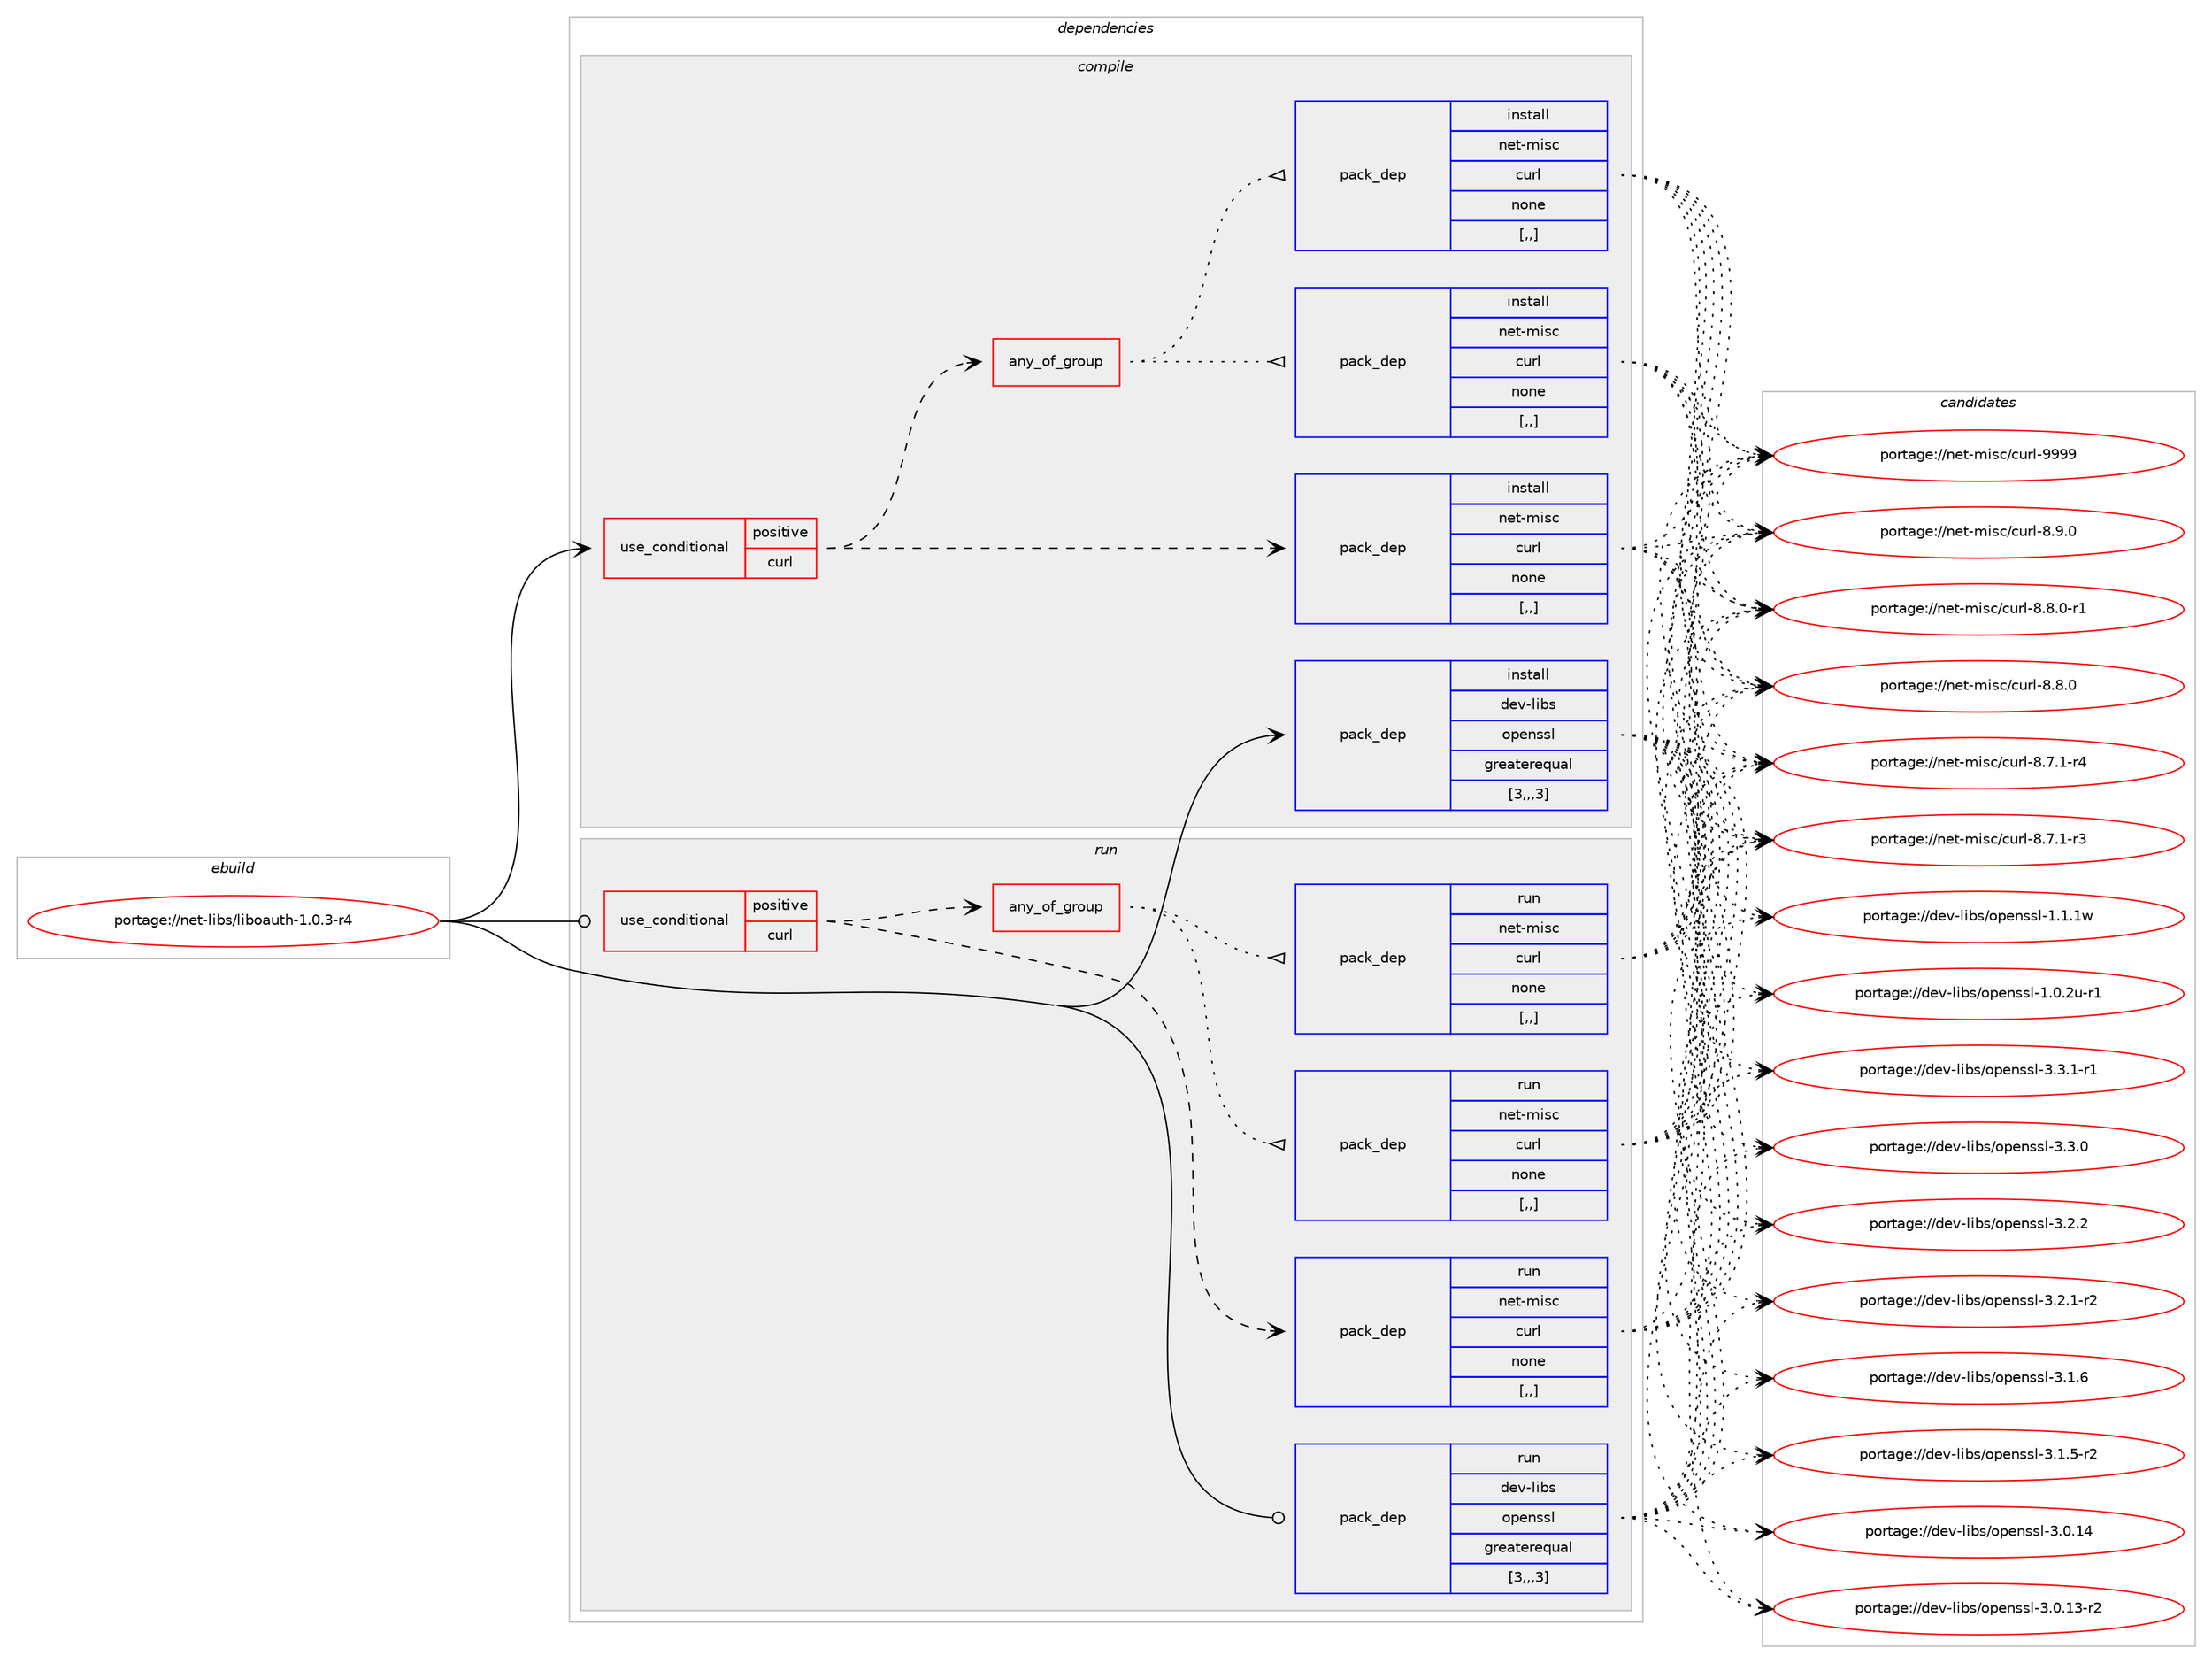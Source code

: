 digraph prolog {

# *************
# Graph options
# *************

newrank=true;
concentrate=true;
compound=true;
graph [rankdir=LR,fontname=Helvetica,fontsize=10,ranksep=1.5];#, ranksep=2.5, nodesep=0.2];
edge  [arrowhead=vee];
node  [fontname=Helvetica,fontsize=10];

# **********
# The ebuild
# **********

subgraph cluster_leftcol {
color=gray;
label=<<i>ebuild</i>>;
id [label="portage://net-libs/liboauth-1.0.3-r4", color=red, width=4, href="../net-libs/liboauth-1.0.3-r4.svg"];
}

# ****************
# The dependencies
# ****************

subgraph cluster_midcol {
color=gray;
label=<<i>dependencies</i>>;
subgraph cluster_compile {
fillcolor="#eeeeee";
style=filled;
label=<<i>compile</i>>;
subgraph cond93691 {
dependency359537 [label=<<TABLE BORDER="0" CELLBORDER="1" CELLSPACING="0" CELLPADDING="4"><TR><TD ROWSPAN="3" CELLPADDING="10">use_conditional</TD></TR><TR><TD>positive</TD></TR><TR><TD>curl</TD></TR></TABLE>>, shape=none, color=red];
subgraph pack263198 {
dependency359538 [label=<<TABLE BORDER="0" CELLBORDER="1" CELLSPACING="0" CELLPADDING="4" WIDTH="220"><TR><TD ROWSPAN="6" CELLPADDING="30">pack_dep</TD></TR><TR><TD WIDTH="110">install</TD></TR><TR><TD>net-misc</TD></TR><TR><TD>curl</TD></TR><TR><TD>none</TD></TR><TR><TD>[,,]</TD></TR></TABLE>>, shape=none, color=blue];
}
dependency359537:e -> dependency359538:w [weight=20,style="dashed",arrowhead="vee"];
subgraph any2459 {
dependency359539 [label=<<TABLE BORDER="0" CELLBORDER="1" CELLSPACING="0" CELLPADDING="4"><TR><TD CELLPADDING="10">any_of_group</TD></TR></TABLE>>, shape=none, color=red];subgraph pack263199 {
dependency359540 [label=<<TABLE BORDER="0" CELLBORDER="1" CELLSPACING="0" CELLPADDING="4" WIDTH="220"><TR><TD ROWSPAN="6" CELLPADDING="30">pack_dep</TD></TR><TR><TD WIDTH="110">install</TD></TR><TR><TD>net-misc</TD></TR><TR><TD>curl</TD></TR><TR><TD>none</TD></TR><TR><TD>[,,]</TD></TR></TABLE>>, shape=none, color=blue];
}
dependency359539:e -> dependency359540:w [weight=20,style="dotted",arrowhead="oinv"];
subgraph pack263200 {
dependency359541 [label=<<TABLE BORDER="0" CELLBORDER="1" CELLSPACING="0" CELLPADDING="4" WIDTH="220"><TR><TD ROWSPAN="6" CELLPADDING="30">pack_dep</TD></TR><TR><TD WIDTH="110">install</TD></TR><TR><TD>net-misc</TD></TR><TR><TD>curl</TD></TR><TR><TD>none</TD></TR><TR><TD>[,,]</TD></TR></TABLE>>, shape=none, color=blue];
}
dependency359539:e -> dependency359541:w [weight=20,style="dotted",arrowhead="oinv"];
}
dependency359537:e -> dependency359539:w [weight=20,style="dashed",arrowhead="vee"];
}
id:e -> dependency359537:w [weight=20,style="solid",arrowhead="vee"];
subgraph pack263201 {
dependency359542 [label=<<TABLE BORDER="0" CELLBORDER="1" CELLSPACING="0" CELLPADDING="4" WIDTH="220"><TR><TD ROWSPAN="6" CELLPADDING="30">pack_dep</TD></TR><TR><TD WIDTH="110">install</TD></TR><TR><TD>dev-libs</TD></TR><TR><TD>openssl</TD></TR><TR><TD>greaterequal</TD></TR><TR><TD>[3,,,3]</TD></TR></TABLE>>, shape=none, color=blue];
}
id:e -> dependency359542:w [weight=20,style="solid",arrowhead="vee"];
}
subgraph cluster_compileandrun {
fillcolor="#eeeeee";
style=filled;
label=<<i>compile and run</i>>;
}
subgraph cluster_run {
fillcolor="#eeeeee";
style=filled;
label=<<i>run</i>>;
subgraph cond93692 {
dependency359543 [label=<<TABLE BORDER="0" CELLBORDER="1" CELLSPACING="0" CELLPADDING="4"><TR><TD ROWSPAN="3" CELLPADDING="10">use_conditional</TD></TR><TR><TD>positive</TD></TR><TR><TD>curl</TD></TR></TABLE>>, shape=none, color=red];
subgraph pack263202 {
dependency359544 [label=<<TABLE BORDER="0" CELLBORDER="1" CELLSPACING="0" CELLPADDING="4" WIDTH="220"><TR><TD ROWSPAN="6" CELLPADDING="30">pack_dep</TD></TR><TR><TD WIDTH="110">run</TD></TR><TR><TD>net-misc</TD></TR><TR><TD>curl</TD></TR><TR><TD>none</TD></TR><TR><TD>[,,]</TD></TR></TABLE>>, shape=none, color=blue];
}
dependency359543:e -> dependency359544:w [weight=20,style="dashed",arrowhead="vee"];
subgraph any2460 {
dependency359545 [label=<<TABLE BORDER="0" CELLBORDER="1" CELLSPACING="0" CELLPADDING="4"><TR><TD CELLPADDING="10">any_of_group</TD></TR></TABLE>>, shape=none, color=red];subgraph pack263203 {
dependency359546 [label=<<TABLE BORDER="0" CELLBORDER="1" CELLSPACING="0" CELLPADDING="4" WIDTH="220"><TR><TD ROWSPAN="6" CELLPADDING="30">pack_dep</TD></TR><TR><TD WIDTH="110">run</TD></TR><TR><TD>net-misc</TD></TR><TR><TD>curl</TD></TR><TR><TD>none</TD></TR><TR><TD>[,,]</TD></TR></TABLE>>, shape=none, color=blue];
}
dependency359545:e -> dependency359546:w [weight=20,style="dotted",arrowhead="oinv"];
subgraph pack263204 {
dependency359547 [label=<<TABLE BORDER="0" CELLBORDER="1" CELLSPACING="0" CELLPADDING="4" WIDTH="220"><TR><TD ROWSPAN="6" CELLPADDING="30">pack_dep</TD></TR><TR><TD WIDTH="110">run</TD></TR><TR><TD>net-misc</TD></TR><TR><TD>curl</TD></TR><TR><TD>none</TD></TR><TR><TD>[,,]</TD></TR></TABLE>>, shape=none, color=blue];
}
dependency359545:e -> dependency359547:w [weight=20,style="dotted",arrowhead="oinv"];
}
dependency359543:e -> dependency359545:w [weight=20,style="dashed",arrowhead="vee"];
}
id:e -> dependency359543:w [weight=20,style="solid",arrowhead="odot"];
subgraph pack263205 {
dependency359548 [label=<<TABLE BORDER="0" CELLBORDER="1" CELLSPACING="0" CELLPADDING="4" WIDTH="220"><TR><TD ROWSPAN="6" CELLPADDING="30">pack_dep</TD></TR><TR><TD WIDTH="110">run</TD></TR><TR><TD>dev-libs</TD></TR><TR><TD>openssl</TD></TR><TR><TD>greaterequal</TD></TR><TR><TD>[3,,,3]</TD></TR></TABLE>>, shape=none, color=blue];
}
id:e -> dependency359548:w [weight=20,style="solid",arrowhead="odot"];
}
}

# **************
# The candidates
# **************

subgraph cluster_choices {
rank=same;
color=gray;
label=<<i>candidates</i>>;

subgraph choice263198 {
color=black;
nodesep=1;
choice110101116451091051159947991171141084557575757 [label="portage://net-misc/curl-9999", color=red, width=4,href="../net-misc/curl-9999.svg"];
choice11010111645109105115994799117114108455646574648 [label="portage://net-misc/curl-8.9.0", color=red, width=4,href="../net-misc/curl-8.9.0.svg"];
choice110101116451091051159947991171141084556465646484511449 [label="portage://net-misc/curl-8.8.0-r1", color=red, width=4,href="../net-misc/curl-8.8.0-r1.svg"];
choice11010111645109105115994799117114108455646564648 [label="portage://net-misc/curl-8.8.0", color=red, width=4,href="../net-misc/curl-8.8.0.svg"];
choice110101116451091051159947991171141084556465546494511452 [label="portage://net-misc/curl-8.7.1-r4", color=red, width=4,href="../net-misc/curl-8.7.1-r4.svg"];
choice110101116451091051159947991171141084556465546494511451 [label="portage://net-misc/curl-8.7.1-r3", color=red, width=4,href="../net-misc/curl-8.7.1-r3.svg"];
dependency359538:e -> choice110101116451091051159947991171141084557575757:w [style=dotted,weight="100"];
dependency359538:e -> choice11010111645109105115994799117114108455646574648:w [style=dotted,weight="100"];
dependency359538:e -> choice110101116451091051159947991171141084556465646484511449:w [style=dotted,weight="100"];
dependency359538:e -> choice11010111645109105115994799117114108455646564648:w [style=dotted,weight="100"];
dependency359538:e -> choice110101116451091051159947991171141084556465546494511452:w [style=dotted,weight="100"];
dependency359538:e -> choice110101116451091051159947991171141084556465546494511451:w [style=dotted,weight="100"];
}
subgraph choice263199 {
color=black;
nodesep=1;
choice110101116451091051159947991171141084557575757 [label="portage://net-misc/curl-9999", color=red, width=4,href="../net-misc/curl-9999.svg"];
choice11010111645109105115994799117114108455646574648 [label="portage://net-misc/curl-8.9.0", color=red, width=4,href="../net-misc/curl-8.9.0.svg"];
choice110101116451091051159947991171141084556465646484511449 [label="portage://net-misc/curl-8.8.0-r1", color=red, width=4,href="../net-misc/curl-8.8.0-r1.svg"];
choice11010111645109105115994799117114108455646564648 [label="portage://net-misc/curl-8.8.0", color=red, width=4,href="../net-misc/curl-8.8.0.svg"];
choice110101116451091051159947991171141084556465546494511452 [label="portage://net-misc/curl-8.7.1-r4", color=red, width=4,href="../net-misc/curl-8.7.1-r4.svg"];
choice110101116451091051159947991171141084556465546494511451 [label="portage://net-misc/curl-8.7.1-r3", color=red, width=4,href="../net-misc/curl-8.7.1-r3.svg"];
dependency359540:e -> choice110101116451091051159947991171141084557575757:w [style=dotted,weight="100"];
dependency359540:e -> choice11010111645109105115994799117114108455646574648:w [style=dotted,weight="100"];
dependency359540:e -> choice110101116451091051159947991171141084556465646484511449:w [style=dotted,weight="100"];
dependency359540:e -> choice11010111645109105115994799117114108455646564648:w [style=dotted,weight="100"];
dependency359540:e -> choice110101116451091051159947991171141084556465546494511452:w [style=dotted,weight="100"];
dependency359540:e -> choice110101116451091051159947991171141084556465546494511451:w [style=dotted,weight="100"];
}
subgraph choice263200 {
color=black;
nodesep=1;
choice110101116451091051159947991171141084557575757 [label="portage://net-misc/curl-9999", color=red, width=4,href="../net-misc/curl-9999.svg"];
choice11010111645109105115994799117114108455646574648 [label="portage://net-misc/curl-8.9.0", color=red, width=4,href="../net-misc/curl-8.9.0.svg"];
choice110101116451091051159947991171141084556465646484511449 [label="portage://net-misc/curl-8.8.0-r1", color=red, width=4,href="../net-misc/curl-8.8.0-r1.svg"];
choice11010111645109105115994799117114108455646564648 [label="portage://net-misc/curl-8.8.0", color=red, width=4,href="../net-misc/curl-8.8.0.svg"];
choice110101116451091051159947991171141084556465546494511452 [label="portage://net-misc/curl-8.7.1-r4", color=red, width=4,href="../net-misc/curl-8.7.1-r4.svg"];
choice110101116451091051159947991171141084556465546494511451 [label="portage://net-misc/curl-8.7.1-r3", color=red, width=4,href="../net-misc/curl-8.7.1-r3.svg"];
dependency359541:e -> choice110101116451091051159947991171141084557575757:w [style=dotted,weight="100"];
dependency359541:e -> choice11010111645109105115994799117114108455646574648:w [style=dotted,weight="100"];
dependency359541:e -> choice110101116451091051159947991171141084556465646484511449:w [style=dotted,weight="100"];
dependency359541:e -> choice11010111645109105115994799117114108455646564648:w [style=dotted,weight="100"];
dependency359541:e -> choice110101116451091051159947991171141084556465546494511452:w [style=dotted,weight="100"];
dependency359541:e -> choice110101116451091051159947991171141084556465546494511451:w [style=dotted,weight="100"];
}
subgraph choice263201 {
color=black;
nodesep=1;
choice1001011184510810598115471111121011101151151084551465146494511449 [label="portage://dev-libs/openssl-3.3.1-r1", color=red, width=4,href="../dev-libs/openssl-3.3.1-r1.svg"];
choice100101118451081059811547111112101110115115108455146514648 [label="portage://dev-libs/openssl-3.3.0", color=red, width=4,href="../dev-libs/openssl-3.3.0.svg"];
choice100101118451081059811547111112101110115115108455146504650 [label="portage://dev-libs/openssl-3.2.2", color=red, width=4,href="../dev-libs/openssl-3.2.2.svg"];
choice1001011184510810598115471111121011101151151084551465046494511450 [label="portage://dev-libs/openssl-3.2.1-r2", color=red, width=4,href="../dev-libs/openssl-3.2.1-r2.svg"];
choice100101118451081059811547111112101110115115108455146494654 [label="portage://dev-libs/openssl-3.1.6", color=red, width=4,href="../dev-libs/openssl-3.1.6.svg"];
choice1001011184510810598115471111121011101151151084551464946534511450 [label="portage://dev-libs/openssl-3.1.5-r2", color=red, width=4,href="../dev-libs/openssl-3.1.5-r2.svg"];
choice10010111845108105981154711111210111011511510845514648464952 [label="portage://dev-libs/openssl-3.0.14", color=red, width=4,href="../dev-libs/openssl-3.0.14.svg"];
choice100101118451081059811547111112101110115115108455146484649514511450 [label="portage://dev-libs/openssl-3.0.13-r2", color=red, width=4,href="../dev-libs/openssl-3.0.13-r2.svg"];
choice100101118451081059811547111112101110115115108454946494649119 [label="portage://dev-libs/openssl-1.1.1w", color=red, width=4,href="../dev-libs/openssl-1.1.1w.svg"];
choice1001011184510810598115471111121011101151151084549464846501174511449 [label="portage://dev-libs/openssl-1.0.2u-r1", color=red, width=4,href="../dev-libs/openssl-1.0.2u-r1.svg"];
dependency359542:e -> choice1001011184510810598115471111121011101151151084551465146494511449:w [style=dotted,weight="100"];
dependency359542:e -> choice100101118451081059811547111112101110115115108455146514648:w [style=dotted,weight="100"];
dependency359542:e -> choice100101118451081059811547111112101110115115108455146504650:w [style=dotted,weight="100"];
dependency359542:e -> choice1001011184510810598115471111121011101151151084551465046494511450:w [style=dotted,weight="100"];
dependency359542:e -> choice100101118451081059811547111112101110115115108455146494654:w [style=dotted,weight="100"];
dependency359542:e -> choice1001011184510810598115471111121011101151151084551464946534511450:w [style=dotted,weight="100"];
dependency359542:e -> choice10010111845108105981154711111210111011511510845514648464952:w [style=dotted,weight="100"];
dependency359542:e -> choice100101118451081059811547111112101110115115108455146484649514511450:w [style=dotted,weight="100"];
dependency359542:e -> choice100101118451081059811547111112101110115115108454946494649119:w [style=dotted,weight="100"];
dependency359542:e -> choice1001011184510810598115471111121011101151151084549464846501174511449:w [style=dotted,weight="100"];
}
subgraph choice263202 {
color=black;
nodesep=1;
choice110101116451091051159947991171141084557575757 [label="portage://net-misc/curl-9999", color=red, width=4,href="../net-misc/curl-9999.svg"];
choice11010111645109105115994799117114108455646574648 [label="portage://net-misc/curl-8.9.0", color=red, width=4,href="../net-misc/curl-8.9.0.svg"];
choice110101116451091051159947991171141084556465646484511449 [label="portage://net-misc/curl-8.8.0-r1", color=red, width=4,href="../net-misc/curl-8.8.0-r1.svg"];
choice11010111645109105115994799117114108455646564648 [label="portage://net-misc/curl-8.8.0", color=red, width=4,href="../net-misc/curl-8.8.0.svg"];
choice110101116451091051159947991171141084556465546494511452 [label="portage://net-misc/curl-8.7.1-r4", color=red, width=4,href="../net-misc/curl-8.7.1-r4.svg"];
choice110101116451091051159947991171141084556465546494511451 [label="portage://net-misc/curl-8.7.1-r3", color=red, width=4,href="../net-misc/curl-8.7.1-r3.svg"];
dependency359544:e -> choice110101116451091051159947991171141084557575757:w [style=dotted,weight="100"];
dependency359544:e -> choice11010111645109105115994799117114108455646574648:w [style=dotted,weight="100"];
dependency359544:e -> choice110101116451091051159947991171141084556465646484511449:w [style=dotted,weight="100"];
dependency359544:e -> choice11010111645109105115994799117114108455646564648:w [style=dotted,weight="100"];
dependency359544:e -> choice110101116451091051159947991171141084556465546494511452:w [style=dotted,weight="100"];
dependency359544:e -> choice110101116451091051159947991171141084556465546494511451:w [style=dotted,weight="100"];
}
subgraph choice263203 {
color=black;
nodesep=1;
choice110101116451091051159947991171141084557575757 [label="portage://net-misc/curl-9999", color=red, width=4,href="../net-misc/curl-9999.svg"];
choice11010111645109105115994799117114108455646574648 [label="portage://net-misc/curl-8.9.0", color=red, width=4,href="../net-misc/curl-8.9.0.svg"];
choice110101116451091051159947991171141084556465646484511449 [label="portage://net-misc/curl-8.8.0-r1", color=red, width=4,href="../net-misc/curl-8.8.0-r1.svg"];
choice11010111645109105115994799117114108455646564648 [label="portage://net-misc/curl-8.8.0", color=red, width=4,href="../net-misc/curl-8.8.0.svg"];
choice110101116451091051159947991171141084556465546494511452 [label="portage://net-misc/curl-8.7.1-r4", color=red, width=4,href="../net-misc/curl-8.7.1-r4.svg"];
choice110101116451091051159947991171141084556465546494511451 [label="portage://net-misc/curl-8.7.1-r3", color=red, width=4,href="../net-misc/curl-8.7.1-r3.svg"];
dependency359546:e -> choice110101116451091051159947991171141084557575757:w [style=dotted,weight="100"];
dependency359546:e -> choice11010111645109105115994799117114108455646574648:w [style=dotted,weight="100"];
dependency359546:e -> choice110101116451091051159947991171141084556465646484511449:w [style=dotted,weight="100"];
dependency359546:e -> choice11010111645109105115994799117114108455646564648:w [style=dotted,weight="100"];
dependency359546:e -> choice110101116451091051159947991171141084556465546494511452:w [style=dotted,weight="100"];
dependency359546:e -> choice110101116451091051159947991171141084556465546494511451:w [style=dotted,weight="100"];
}
subgraph choice263204 {
color=black;
nodesep=1;
choice110101116451091051159947991171141084557575757 [label="portage://net-misc/curl-9999", color=red, width=4,href="../net-misc/curl-9999.svg"];
choice11010111645109105115994799117114108455646574648 [label="portage://net-misc/curl-8.9.0", color=red, width=4,href="../net-misc/curl-8.9.0.svg"];
choice110101116451091051159947991171141084556465646484511449 [label="portage://net-misc/curl-8.8.0-r1", color=red, width=4,href="../net-misc/curl-8.8.0-r1.svg"];
choice11010111645109105115994799117114108455646564648 [label="portage://net-misc/curl-8.8.0", color=red, width=4,href="../net-misc/curl-8.8.0.svg"];
choice110101116451091051159947991171141084556465546494511452 [label="portage://net-misc/curl-8.7.1-r4", color=red, width=4,href="../net-misc/curl-8.7.1-r4.svg"];
choice110101116451091051159947991171141084556465546494511451 [label="portage://net-misc/curl-8.7.1-r3", color=red, width=4,href="../net-misc/curl-8.7.1-r3.svg"];
dependency359547:e -> choice110101116451091051159947991171141084557575757:w [style=dotted,weight="100"];
dependency359547:e -> choice11010111645109105115994799117114108455646574648:w [style=dotted,weight="100"];
dependency359547:e -> choice110101116451091051159947991171141084556465646484511449:w [style=dotted,weight="100"];
dependency359547:e -> choice11010111645109105115994799117114108455646564648:w [style=dotted,weight="100"];
dependency359547:e -> choice110101116451091051159947991171141084556465546494511452:w [style=dotted,weight="100"];
dependency359547:e -> choice110101116451091051159947991171141084556465546494511451:w [style=dotted,weight="100"];
}
subgraph choice263205 {
color=black;
nodesep=1;
choice1001011184510810598115471111121011101151151084551465146494511449 [label="portage://dev-libs/openssl-3.3.1-r1", color=red, width=4,href="../dev-libs/openssl-3.3.1-r1.svg"];
choice100101118451081059811547111112101110115115108455146514648 [label="portage://dev-libs/openssl-3.3.0", color=red, width=4,href="../dev-libs/openssl-3.3.0.svg"];
choice100101118451081059811547111112101110115115108455146504650 [label="portage://dev-libs/openssl-3.2.2", color=red, width=4,href="../dev-libs/openssl-3.2.2.svg"];
choice1001011184510810598115471111121011101151151084551465046494511450 [label="portage://dev-libs/openssl-3.2.1-r2", color=red, width=4,href="../dev-libs/openssl-3.2.1-r2.svg"];
choice100101118451081059811547111112101110115115108455146494654 [label="portage://dev-libs/openssl-3.1.6", color=red, width=4,href="../dev-libs/openssl-3.1.6.svg"];
choice1001011184510810598115471111121011101151151084551464946534511450 [label="portage://dev-libs/openssl-3.1.5-r2", color=red, width=4,href="../dev-libs/openssl-3.1.5-r2.svg"];
choice10010111845108105981154711111210111011511510845514648464952 [label="portage://dev-libs/openssl-3.0.14", color=red, width=4,href="../dev-libs/openssl-3.0.14.svg"];
choice100101118451081059811547111112101110115115108455146484649514511450 [label="portage://dev-libs/openssl-3.0.13-r2", color=red, width=4,href="../dev-libs/openssl-3.0.13-r2.svg"];
choice100101118451081059811547111112101110115115108454946494649119 [label="portage://dev-libs/openssl-1.1.1w", color=red, width=4,href="../dev-libs/openssl-1.1.1w.svg"];
choice1001011184510810598115471111121011101151151084549464846501174511449 [label="portage://dev-libs/openssl-1.0.2u-r1", color=red, width=4,href="../dev-libs/openssl-1.0.2u-r1.svg"];
dependency359548:e -> choice1001011184510810598115471111121011101151151084551465146494511449:w [style=dotted,weight="100"];
dependency359548:e -> choice100101118451081059811547111112101110115115108455146514648:w [style=dotted,weight="100"];
dependency359548:e -> choice100101118451081059811547111112101110115115108455146504650:w [style=dotted,weight="100"];
dependency359548:e -> choice1001011184510810598115471111121011101151151084551465046494511450:w [style=dotted,weight="100"];
dependency359548:e -> choice100101118451081059811547111112101110115115108455146494654:w [style=dotted,weight="100"];
dependency359548:e -> choice1001011184510810598115471111121011101151151084551464946534511450:w [style=dotted,weight="100"];
dependency359548:e -> choice10010111845108105981154711111210111011511510845514648464952:w [style=dotted,weight="100"];
dependency359548:e -> choice100101118451081059811547111112101110115115108455146484649514511450:w [style=dotted,weight="100"];
dependency359548:e -> choice100101118451081059811547111112101110115115108454946494649119:w [style=dotted,weight="100"];
dependency359548:e -> choice1001011184510810598115471111121011101151151084549464846501174511449:w [style=dotted,weight="100"];
}
}

}
